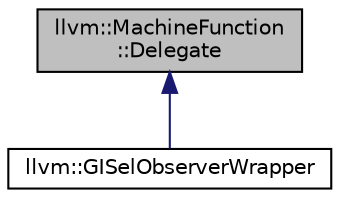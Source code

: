 digraph "llvm::MachineFunction::Delegate"
{
 // LATEX_PDF_SIZE
  bgcolor="transparent";
  edge [fontname="Helvetica",fontsize="10",labelfontname="Helvetica",labelfontsize="10"];
  node [fontname="Helvetica",fontsize="10",shape=record];
  Node1 [label="llvm::MachineFunction\l::Delegate",height=0.2,width=0.4,color="black", fillcolor="grey75", style="filled", fontcolor="black",tooltip=" "];
  Node1 -> Node2 [dir="back",color="midnightblue",fontsize="10",style="solid",fontname="Helvetica"];
  Node2 [label="llvm::GISelObserverWrapper",height=0.2,width=0.4,color="black",URL="$classllvm_1_1GISelObserverWrapper.html",tooltip="Simple wrapper observer that takes several observers, and calls each one for each event."];
}
